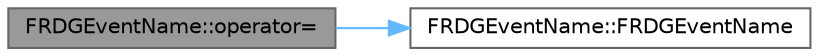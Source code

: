 digraph "FRDGEventName::operator="
{
 // INTERACTIVE_SVG=YES
 // LATEX_PDF_SIZE
  bgcolor="transparent";
  edge [fontname=Helvetica,fontsize=10,labelfontname=Helvetica,labelfontsize=10];
  node [fontname=Helvetica,fontsize=10,shape=box,height=0.2,width=0.4];
  rankdir="LR";
  Node1 [id="Node000001",label="FRDGEventName::operator=",height=0.2,width=0.4,color="gray40", fillcolor="grey60", style="filled", fontcolor="black",tooltip=" "];
  Node1 -> Node2 [id="edge1_Node000001_Node000002",color="steelblue1",style="solid",tooltip=" "];
  Node2 [id="Node000002",label="FRDGEventName::FRDGEventName",height=0.2,width=0.4,color="grey40", fillcolor="white", style="filled",URL="$d9/d25/classFRDGEventName.html#adcde68c8793c91abe5ecd374f370520b",tooltip=" "];
}
